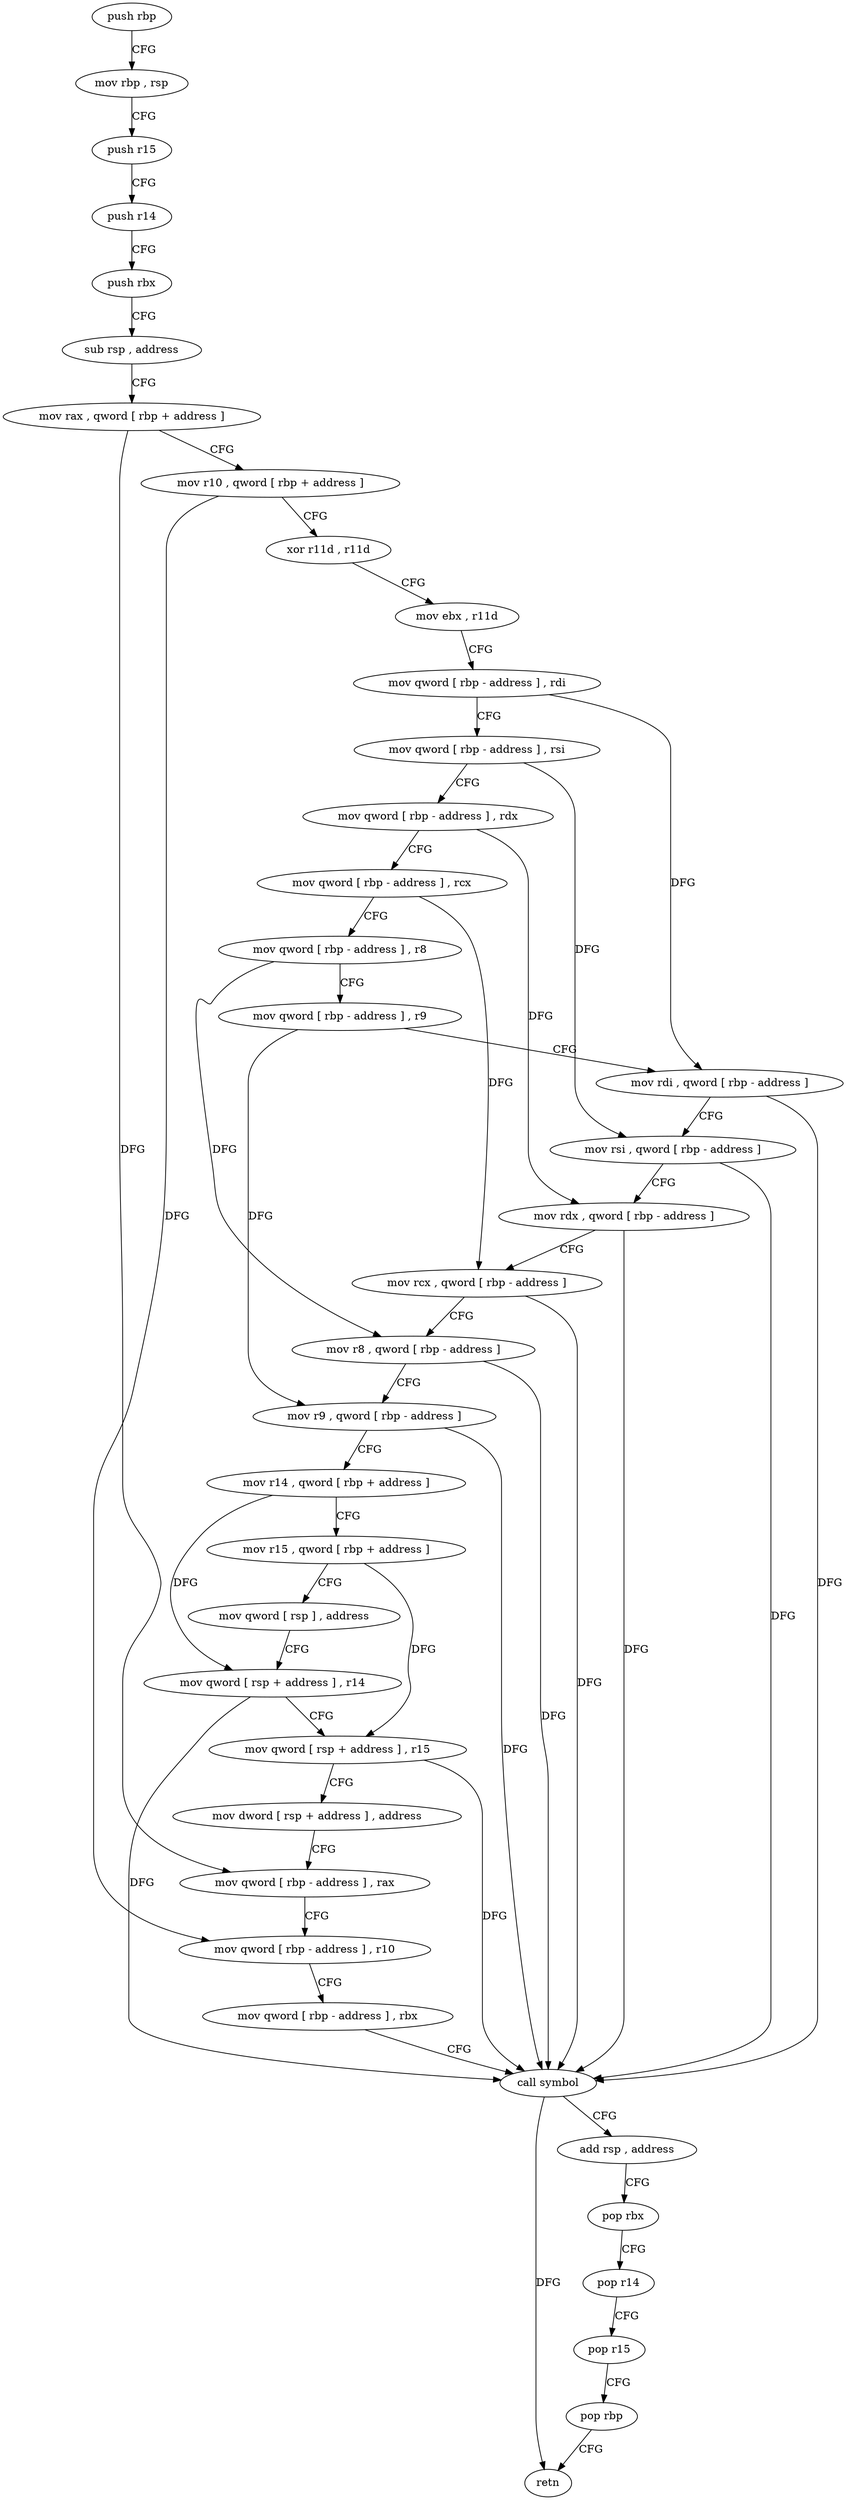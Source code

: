 digraph "func" {
"4233840" [label = "push rbp" ]
"4233841" [label = "mov rbp , rsp" ]
"4233844" [label = "push r15" ]
"4233846" [label = "push r14" ]
"4233848" [label = "push rbx" ]
"4233849" [label = "sub rsp , address" ]
"4233853" [label = "mov rax , qword [ rbp + address ]" ]
"4233857" [label = "mov r10 , qword [ rbp + address ]" ]
"4233861" [label = "xor r11d , r11d" ]
"4233864" [label = "mov ebx , r11d" ]
"4233867" [label = "mov qword [ rbp - address ] , rdi" ]
"4233871" [label = "mov qword [ rbp - address ] , rsi" ]
"4233875" [label = "mov qword [ rbp - address ] , rdx" ]
"4233879" [label = "mov qword [ rbp - address ] , rcx" ]
"4233883" [label = "mov qword [ rbp - address ] , r8" ]
"4233887" [label = "mov qword [ rbp - address ] , r9" ]
"4233891" [label = "mov rdi , qword [ rbp - address ]" ]
"4233895" [label = "mov rsi , qword [ rbp - address ]" ]
"4233899" [label = "mov rdx , qword [ rbp - address ]" ]
"4233903" [label = "mov rcx , qword [ rbp - address ]" ]
"4233907" [label = "mov r8 , qword [ rbp - address ]" ]
"4233911" [label = "mov r9 , qword [ rbp - address ]" ]
"4233915" [label = "mov r14 , qword [ rbp + address ]" ]
"4233919" [label = "mov r15 , qword [ rbp + address ]" ]
"4233923" [label = "mov qword [ rsp ] , address" ]
"4233931" [label = "mov qword [ rsp + address ] , r14" ]
"4233936" [label = "mov qword [ rsp + address ] , r15" ]
"4233941" [label = "mov dword [ rsp + address ] , address" ]
"4233949" [label = "mov qword [ rbp - address ] , rax" ]
"4233953" [label = "mov qword [ rbp - address ] , r10" ]
"4233957" [label = "mov qword [ rbp - address ] , rbx" ]
"4233961" [label = "call symbol" ]
"4233966" [label = "add rsp , address" ]
"4233970" [label = "pop rbx" ]
"4233971" [label = "pop r14" ]
"4233973" [label = "pop r15" ]
"4233975" [label = "pop rbp" ]
"4233976" [label = "retn" ]
"4233840" -> "4233841" [ label = "CFG" ]
"4233841" -> "4233844" [ label = "CFG" ]
"4233844" -> "4233846" [ label = "CFG" ]
"4233846" -> "4233848" [ label = "CFG" ]
"4233848" -> "4233849" [ label = "CFG" ]
"4233849" -> "4233853" [ label = "CFG" ]
"4233853" -> "4233857" [ label = "CFG" ]
"4233853" -> "4233949" [ label = "DFG" ]
"4233857" -> "4233861" [ label = "CFG" ]
"4233857" -> "4233953" [ label = "DFG" ]
"4233861" -> "4233864" [ label = "CFG" ]
"4233864" -> "4233867" [ label = "CFG" ]
"4233867" -> "4233871" [ label = "CFG" ]
"4233867" -> "4233891" [ label = "DFG" ]
"4233871" -> "4233875" [ label = "CFG" ]
"4233871" -> "4233895" [ label = "DFG" ]
"4233875" -> "4233879" [ label = "CFG" ]
"4233875" -> "4233899" [ label = "DFG" ]
"4233879" -> "4233883" [ label = "CFG" ]
"4233879" -> "4233903" [ label = "DFG" ]
"4233883" -> "4233887" [ label = "CFG" ]
"4233883" -> "4233907" [ label = "DFG" ]
"4233887" -> "4233891" [ label = "CFG" ]
"4233887" -> "4233911" [ label = "DFG" ]
"4233891" -> "4233895" [ label = "CFG" ]
"4233891" -> "4233961" [ label = "DFG" ]
"4233895" -> "4233899" [ label = "CFG" ]
"4233895" -> "4233961" [ label = "DFG" ]
"4233899" -> "4233903" [ label = "CFG" ]
"4233899" -> "4233961" [ label = "DFG" ]
"4233903" -> "4233907" [ label = "CFG" ]
"4233903" -> "4233961" [ label = "DFG" ]
"4233907" -> "4233911" [ label = "CFG" ]
"4233907" -> "4233961" [ label = "DFG" ]
"4233911" -> "4233915" [ label = "CFG" ]
"4233911" -> "4233961" [ label = "DFG" ]
"4233915" -> "4233919" [ label = "CFG" ]
"4233915" -> "4233931" [ label = "DFG" ]
"4233919" -> "4233923" [ label = "CFG" ]
"4233919" -> "4233936" [ label = "DFG" ]
"4233923" -> "4233931" [ label = "CFG" ]
"4233931" -> "4233936" [ label = "CFG" ]
"4233931" -> "4233961" [ label = "DFG" ]
"4233936" -> "4233941" [ label = "CFG" ]
"4233936" -> "4233961" [ label = "DFG" ]
"4233941" -> "4233949" [ label = "CFG" ]
"4233949" -> "4233953" [ label = "CFG" ]
"4233953" -> "4233957" [ label = "CFG" ]
"4233957" -> "4233961" [ label = "CFG" ]
"4233961" -> "4233966" [ label = "CFG" ]
"4233961" -> "4233976" [ label = "DFG" ]
"4233966" -> "4233970" [ label = "CFG" ]
"4233970" -> "4233971" [ label = "CFG" ]
"4233971" -> "4233973" [ label = "CFG" ]
"4233973" -> "4233975" [ label = "CFG" ]
"4233975" -> "4233976" [ label = "CFG" ]
}
